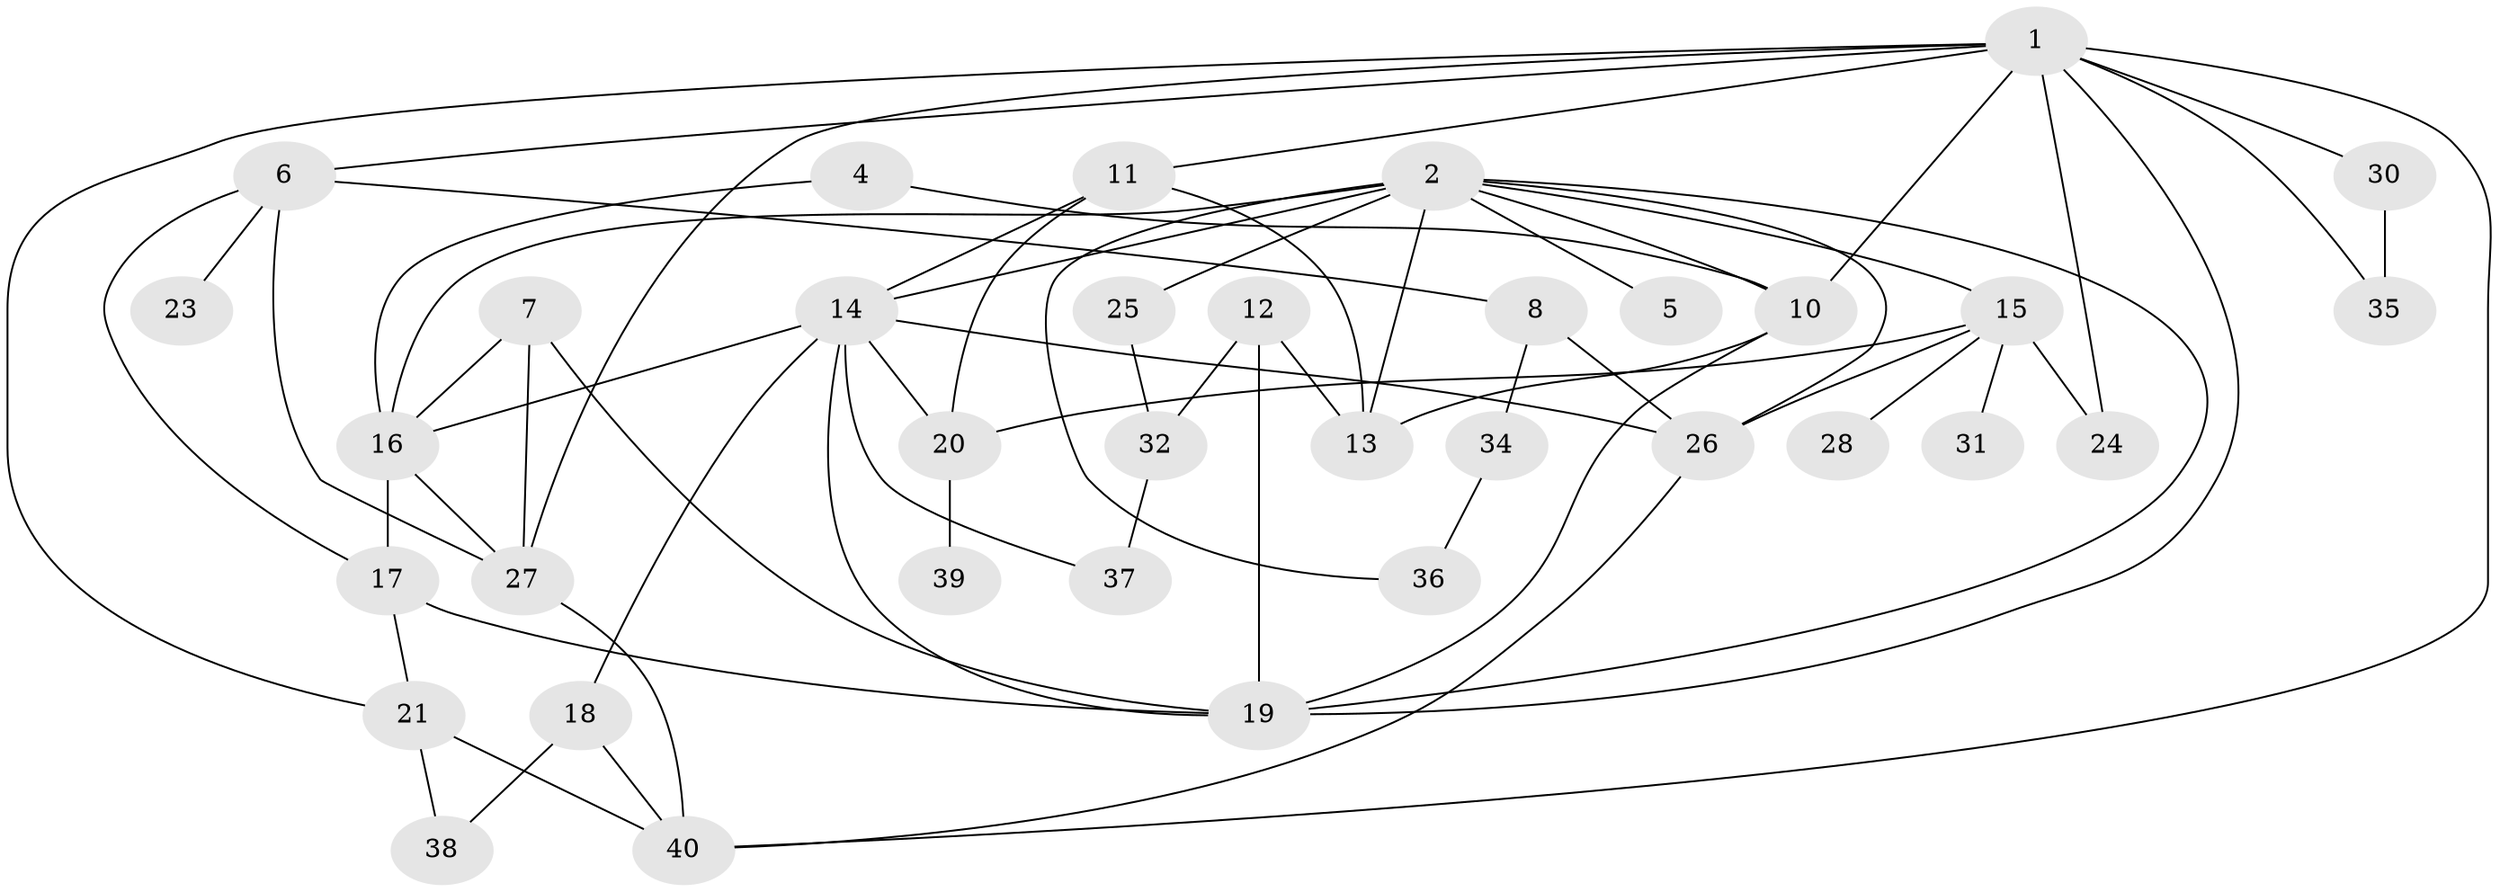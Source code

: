 // original degree distribution, {3: 0.25, 6: 0.05, 0: 0.05, 2: 0.2375, 1: 0.15, 4: 0.1625, 5: 0.1}
// Generated by graph-tools (version 1.1) at 2025/33/03/09/25 02:33:29]
// undirected, 35 vertices, 65 edges
graph export_dot {
graph [start="1"]
  node [color=gray90,style=filled];
  1;
  2;
  4;
  5;
  6;
  7;
  8;
  10;
  11;
  12;
  13;
  14;
  15;
  16;
  17;
  18;
  19;
  20;
  21;
  23;
  24;
  25;
  26;
  27;
  28;
  30;
  31;
  32;
  34;
  35;
  36;
  37;
  38;
  39;
  40;
  1 -- 6 [weight=1.0];
  1 -- 10 [weight=1.0];
  1 -- 11 [weight=1.0];
  1 -- 19 [weight=1.0];
  1 -- 21 [weight=1.0];
  1 -- 24 [weight=1.0];
  1 -- 27 [weight=1.0];
  1 -- 30 [weight=1.0];
  1 -- 35 [weight=1.0];
  1 -- 40 [weight=1.0];
  2 -- 5 [weight=1.0];
  2 -- 10 [weight=1.0];
  2 -- 13 [weight=1.0];
  2 -- 14 [weight=1.0];
  2 -- 15 [weight=1.0];
  2 -- 16 [weight=1.0];
  2 -- 19 [weight=1.0];
  2 -- 25 [weight=2.0];
  2 -- 26 [weight=1.0];
  2 -- 36 [weight=1.0];
  4 -- 10 [weight=1.0];
  4 -- 16 [weight=1.0];
  6 -- 8 [weight=1.0];
  6 -- 17 [weight=1.0];
  6 -- 23 [weight=1.0];
  6 -- 27 [weight=1.0];
  7 -- 16 [weight=1.0];
  7 -- 19 [weight=1.0];
  7 -- 27 [weight=1.0];
  8 -- 26 [weight=1.0];
  8 -- 34 [weight=1.0];
  10 -- 13 [weight=1.0];
  10 -- 19 [weight=1.0];
  11 -- 13 [weight=1.0];
  11 -- 14 [weight=1.0];
  11 -- 20 [weight=1.0];
  12 -- 13 [weight=1.0];
  12 -- 19 [weight=3.0];
  12 -- 32 [weight=1.0];
  14 -- 16 [weight=1.0];
  14 -- 18 [weight=1.0];
  14 -- 19 [weight=2.0];
  14 -- 20 [weight=2.0];
  14 -- 26 [weight=1.0];
  14 -- 37 [weight=1.0];
  15 -- 20 [weight=1.0];
  15 -- 24 [weight=1.0];
  15 -- 26 [weight=1.0];
  15 -- 28 [weight=1.0];
  15 -- 31 [weight=1.0];
  16 -- 17 [weight=2.0];
  16 -- 27 [weight=1.0];
  17 -- 19 [weight=1.0];
  17 -- 21 [weight=1.0];
  18 -- 38 [weight=1.0];
  18 -- 40 [weight=1.0];
  20 -- 39 [weight=1.0];
  21 -- 38 [weight=1.0];
  21 -- 40 [weight=1.0];
  25 -- 32 [weight=1.0];
  26 -- 40 [weight=1.0];
  27 -- 40 [weight=1.0];
  30 -- 35 [weight=1.0];
  32 -- 37 [weight=1.0];
  34 -- 36 [weight=1.0];
}
